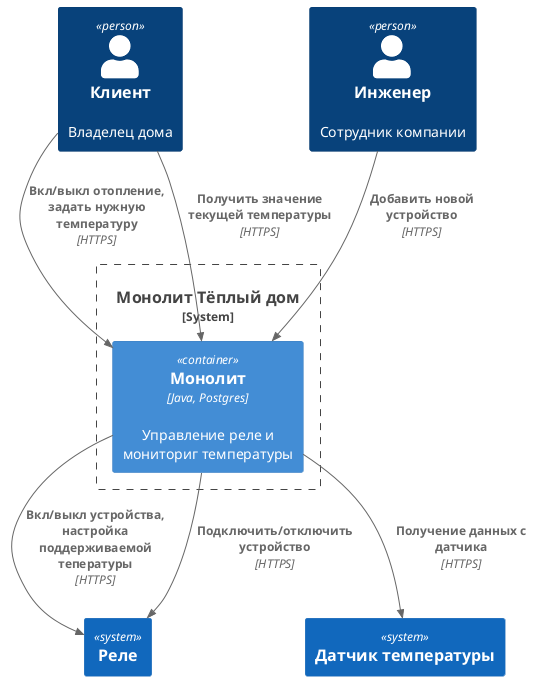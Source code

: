 @startuml Тёплый дом
!include <C4/C4_Container>

Person(client, "Клиент", "Владелец дома")
Person(engineer, "Инженер", "Сотрудник компании")

System_Boundary(c1, "Монолит Тёплый дом") {
    Container(monolith, "Монолит", "Java, Postgres", "Управление реле и мониториг температуры")
}

System(device, "Реле")
System(sensor, "Датчик температуры")


Rel(client, monolith, "Вкл/выкл отопление, задать нужную температуру", "HTTPS")
Rel(client, monolith, "Получить значение текущей температуры", "HTTPS")
Rel(engineer, monolith, "Добавить новой устройство", "HTTPS")
Rel(monolith, device, "Вкл/выкл устройства, настройка поддерживаемой тепературы", "HTTPS")
Rel(monolith, device, "Подключить/отключить устройство", "HTTPS")
Rel(monolith, sensor, "Получение данных с датчика", "HTTPS")
@enduml